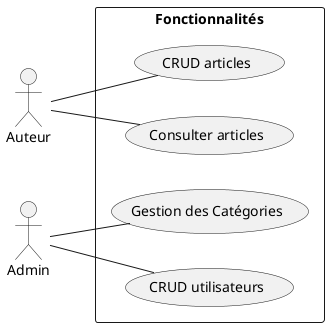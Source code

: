 @startuml
left to right direction
actor "Auteur" as fc
actor "Admin" as admin
rectangle "Fonctionnalités" {
  usecase "CRUD articles" as UC1
  usecase "Consulter articles" as UC2
 
  usecase "Gestion des Catégories" as UC3 
  usecase "CRUD utilisateurs" as UC4

}
fc -- UC1
fc -- UC2

admin -- UC3
admin -- UC4


@enduml

